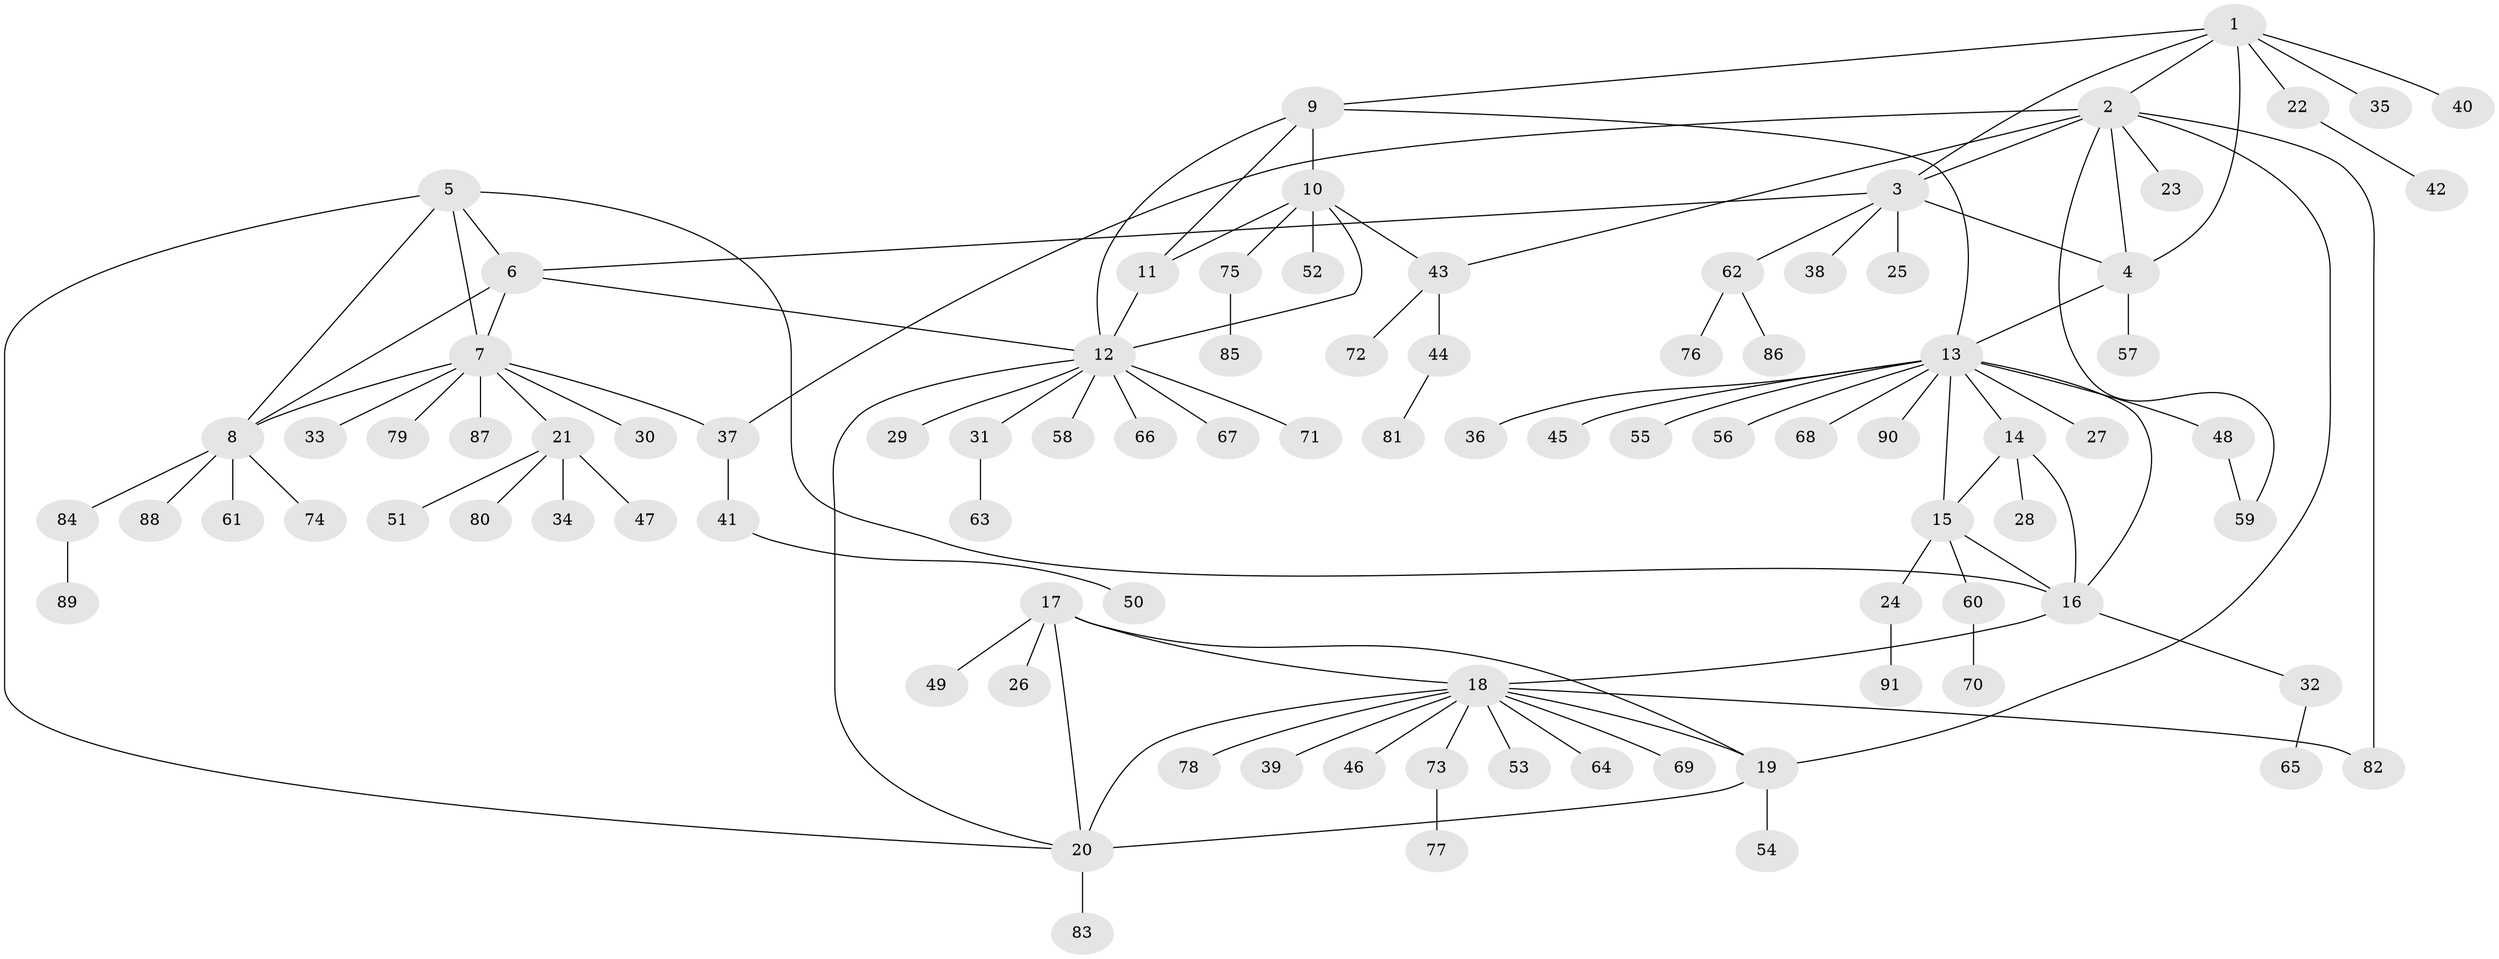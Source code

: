 // coarse degree distribution, {8: 0.041666666666666664, 5: 0.027777777777777776, 10: 0.013888888888888888, 6: 0.041666666666666664, 9: 0.013888888888888888, 13: 0.013888888888888888, 4: 0.06944444444444445, 11: 0.013888888888888888, 2: 0.08333333333333333, 1: 0.6666666666666666, 3: 0.013888888888888888}
// Generated by graph-tools (version 1.1) at 2025/24/03/03/25 07:24:09]
// undirected, 91 vertices, 115 edges
graph export_dot {
graph [start="1"]
  node [color=gray90,style=filled];
  1;
  2;
  3;
  4;
  5;
  6;
  7;
  8;
  9;
  10;
  11;
  12;
  13;
  14;
  15;
  16;
  17;
  18;
  19;
  20;
  21;
  22;
  23;
  24;
  25;
  26;
  27;
  28;
  29;
  30;
  31;
  32;
  33;
  34;
  35;
  36;
  37;
  38;
  39;
  40;
  41;
  42;
  43;
  44;
  45;
  46;
  47;
  48;
  49;
  50;
  51;
  52;
  53;
  54;
  55;
  56;
  57;
  58;
  59;
  60;
  61;
  62;
  63;
  64;
  65;
  66;
  67;
  68;
  69;
  70;
  71;
  72;
  73;
  74;
  75;
  76;
  77;
  78;
  79;
  80;
  81;
  82;
  83;
  84;
  85;
  86;
  87;
  88;
  89;
  90;
  91;
  1 -- 2;
  1 -- 3;
  1 -- 4;
  1 -- 9;
  1 -- 22;
  1 -- 35;
  1 -- 40;
  2 -- 3;
  2 -- 4;
  2 -- 19;
  2 -- 23;
  2 -- 37;
  2 -- 43;
  2 -- 59;
  2 -- 82;
  3 -- 4;
  3 -- 6;
  3 -- 25;
  3 -- 38;
  3 -- 62;
  4 -- 13;
  4 -- 57;
  5 -- 6;
  5 -- 7;
  5 -- 8;
  5 -- 16;
  5 -- 20;
  6 -- 7;
  6 -- 8;
  6 -- 12;
  7 -- 8;
  7 -- 21;
  7 -- 30;
  7 -- 33;
  7 -- 37;
  7 -- 79;
  7 -- 87;
  8 -- 61;
  8 -- 74;
  8 -- 84;
  8 -- 88;
  9 -- 10;
  9 -- 11;
  9 -- 12;
  9 -- 13;
  10 -- 11;
  10 -- 12;
  10 -- 43;
  10 -- 52;
  10 -- 75;
  11 -- 12;
  12 -- 20;
  12 -- 29;
  12 -- 31;
  12 -- 58;
  12 -- 66;
  12 -- 67;
  12 -- 71;
  13 -- 14;
  13 -- 15;
  13 -- 16;
  13 -- 27;
  13 -- 36;
  13 -- 45;
  13 -- 48;
  13 -- 55;
  13 -- 56;
  13 -- 68;
  13 -- 90;
  14 -- 15;
  14 -- 16;
  14 -- 28;
  15 -- 16;
  15 -- 24;
  15 -- 60;
  16 -- 18;
  16 -- 32;
  17 -- 18;
  17 -- 19;
  17 -- 20;
  17 -- 26;
  17 -- 49;
  18 -- 19;
  18 -- 20;
  18 -- 39;
  18 -- 46;
  18 -- 53;
  18 -- 64;
  18 -- 69;
  18 -- 73;
  18 -- 78;
  18 -- 82;
  19 -- 20;
  19 -- 54;
  20 -- 83;
  21 -- 34;
  21 -- 47;
  21 -- 51;
  21 -- 80;
  22 -- 42;
  24 -- 91;
  31 -- 63;
  32 -- 65;
  37 -- 41;
  41 -- 50;
  43 -- 44;
  43 -- 72;
  44 -- 81;
  48 -- 59;
  60 -- 70;
  62 -- 76;
  62 -- 86;
  73 -- 77;
  75 -- 85;
  84 -- 89;
}
